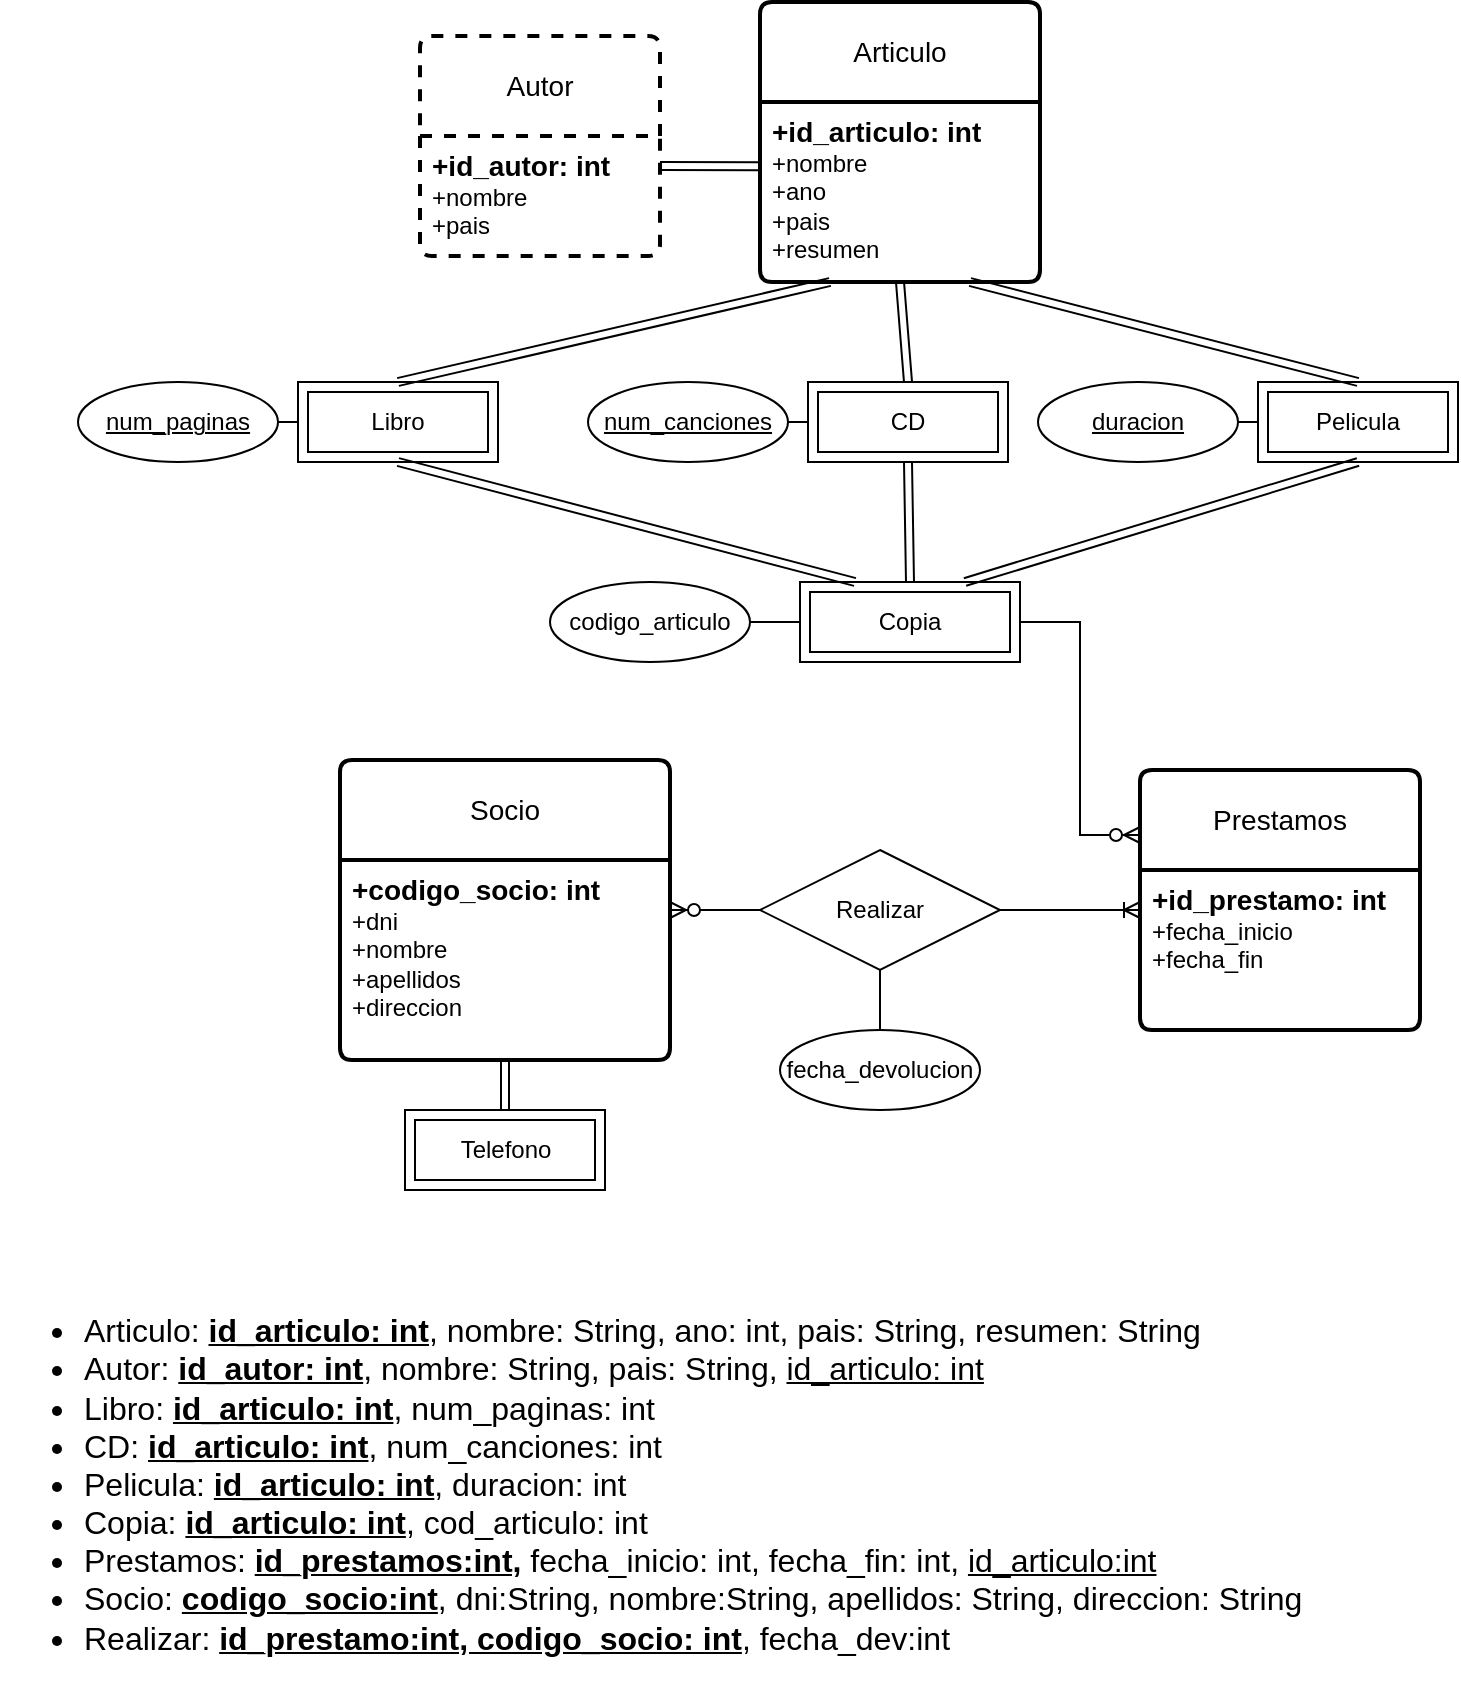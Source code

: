 <mxfile version="22.0.4" type="github">
  <diagram id="R2lEEEUBdFMjLlhIrx00" name="Page-1">
    <mxGraphModel dx="1500" dy="774" grid="1" gridSize="10" guides="1" tooltips="1" connect="1" arrows="1" fold="1" page="1" pageScale="1" pageWidth="850" pageHeight="1100" math="0" shadow="0" extFonts="Permanent Marker^https://fonts.googleapis.com/css?family=Permanent+Marker">
      <root>
        <mxCell id="0" />
        <mxCell id="1" parent="0" />
        <mxCell id="d5QlED9QIj9ZwtFVv4aS-1" value="Socio" style="swimlane;childLayout=stackLayout;horizontal=1;startSize=50;horizontalStack=0;rounded=1;fontSize=14;fontStyle=0;strokeWidth=2;resizeParent=0;resizeLast=1;shadow=0;dashed=0;align=center;arcSize=4;whiteSpace=wrap;html=1;" parent="1" vertex="1">
          <mxGeometry x="265" y="399" width="165" height="150" as="geometry" />
        </mxCell>
        <mxCell id="d5QlED9QIj9ZwtFVv4aS-2" value="&lt;font style=&quot;font-size: 14px;&quot;&gt;&lt;b&gt;+codigo_socio: int&lt;br&gt;&lt;/b&gt;&lt;/font&gt;+dni&lt;br&gt;+nombre&lt;br&gt;+apellidos&lt;br&gt;+direccion" style="align=left;strokeColor=none;fillColor=none;spacingLeft=4;fontSize=12;verticalAlign=top;resizable=0;rotatable=0;part=1;html=1;" parent="d5QlED9QIj9ZwtFVv4aS-1" vertex="1">
          <mxGeometry y="50" width="165" height="100" as="geometry" />
        </mxCell>
        <mxCell id="d5QlED9QIj9ZwtFVv4aS-11" value="Articulo" style="swimlane;childLayout=stackLayout;horizontal=1;startSize=50;horizontalStack=0;rounded=1;fontSize=14;fontStyle=0;strokeWidth=2;resizeParent=0;resizeLast=1;shadow=0;dashed=0;align=center;arcSize=4;whiteSpace=wrap;html=1;" parent="1" vertex="1">
          <mxGeometry x="475" y="20" width="140" height="140" as="geometry" />
        </mxCell>
        <mxCell id="d5QlED9QIj9ZwtFVv4aS-12" value="&lt;b&gt;&lt;font style=&quot;font-size: 14px;&quot;&gt;+id_articulo: int&lt;br&gt;&lt;/font&gt;&lt;/b&gt;+nombre&lt;br&gt;+ano&lt;br&gt;+pais&lt;br&gt;+resumen" style="align=left;strokeColor=none;fillColor=none;spacingLeft=4;fontSize=12;verticalAlign=top;resizable=0;rotatable=0;part=1;html=1;" parent="d5QlED9QIj9ZwtFVv4aS-11" vertex="1">
          <mxGeometry y="50" width="140" height="90" as="geometry" />
        </mxCell>
        <mxCell id="d5QlED9QIj9ZwtFVv4aS-13" value="Realizar" style="shape=rhombus;perimeter=rhombusPerimeter;whiteSpace=wrap;html=1;align=center;" parent="1" vertex="1">
          <mxGeometry x="475" y="444" width="120" height="60" as="geometry" />
        </mxCell>
        <mxCell id="d5QlED9QIj9ZwtFVv4aS-18" value="Telefono" style="shape=ext;margin=3;double=1;whiteSpace=wrap;html=1;align=center;" parent="1" vertex="1">
          <mxGeometry x="297.5" y="574" width="100" height="40" as="geometry" />
        </mxCell>
        <mxCell id="d5QlED9QIj9ZwtFVv4aS-20" value="" style="shape=link;html=1;rounded=0;exitX=0.5;exitY=0;exitDx=0;exitDy=0;entryX=0.5;entryY=1;entryDx=0;entryDy=0;" parent="1" source="d5QlED9QIj9ZwtFVv4aS-18" target="d5QlED9QIj9ZwtFVv4aS-2" edge="1">
          <mxGeometry width="100" relative="1" as="geometry">
            <mxPoint x="245" y="494" as="sourcePoint" />
            <mxPoint x="285" y="494" as="targetPoint" />
          </mxGeometry>
        </mxCell>
        <mxCell id="d5QlED9QIj9ZwtFVv4aS-21" value="Prestamos" style="swimlane;childLayout=stackLayout;horizontal=1;startSize=50;horizontalStack=0;rounded=1;fontSize=14;fontStyle=0;strokeWidth=2;resizeParent=0;resizeLast=1;shadow=0;dashed=0;align=center;arcSize=4;whiteSpace=wrap;html=1;" parent="1" vertex="1">
          <mxGeometry x="665" y="404" width="140" height="130" as="geometry" />
        </mxCell>
        <mxCell id="d5QlED9QIj9ZwtFVv4aS-22" value="&lt;b&gt;&lt;font style=&quot;font-size: 14px;&quot;&gt;+id_prestamo: int&lt;br&gt;&lt;/font&gt;&lt;/b&gt;+fecha_inicio&lt;br&gt;+fecha_fin" style="align=left;strokeColor=none;fillColor=none;spacingLeft=4;fontSize=12;verticalAlign=top;resizable=0;rotatable=0;part=1;html=1;" parent="d5QlED9QIj9ZwtFVv4aS-21" vertex="1">
          <mxGeometry y="50" width="140" height="80" as="geometry" />
        </mxCell>
        <mxCell id="d5QlED9QIj9ZwtFVv4aS-25" value="" style="edgeStyle=entityRelationEdgeStyle;fontSize=12;html=1;endArrow=ERoneToMany;rounded=0;exitX=1;exitY=0.5;exitDx=0;exitDy=0;entryX=0;entryY=0.25;entryDx=0;entryDy=0;" parent="1" source="d5QlED9QIj9ZwtFVv4aS-13" target="d5QlED9QIj9ZwtFVv4aS-22" edge="1">
          <mxGeometry width="100" height="100" relative="1" as="geometry">
            <mxPoint x="540.0" y="550" as="sourcePoint" />
            <mxPoint x="585.0" y="550" as="targetPoint" />
            <Array as="points">
              <mxPoint x="660" y="616" />
            </Array>
          </mxGeometry>
        </mxCell>
        <mxCell id="d5QlED9QIj9ZwtFVv4aS-29" value="" style="shape=link;html=1;rounded=0;exitX=1;exitY=0.25;exitDx=0;exitDy=0;entryX=-0.002;entryY=0.357;entryDx=0;entryDy=0;entryPerimeter=0;" parent="1" source="d5QlED9QIj9ZwtFVv4aS-33" target="d5QlED9QIj9ZwtFVv4aS-12" edge="1">
          <mxGeometry width="100" relative="1" as="geometry">
            <mxPoint x="405" y="60" as="sourcePoint" />
            <mxPoint x="465" y="60" as="targetPoint" />
          </mxGeometry>
        </mxCell>
        <mxCell id="d5QlED9QIj9ZwtFVv4aS-32" value="Autor" style="swimlane;childLayout=stackLayout;horizontal=1;startSize=50;horizontalStack=0;rounded=1;fontSize=14;fontStyle=0;strokeWidth=2;resizeParent=0;resizeLast=1;shadow=0;dashed=1;align=center;arcSize=4;whiteSpace=wrap;html=1;" parent="1" vertex="1">
          <mxGeometry x="305" y="37" width="120" height="110" as="geometry" />
        </mxCell>
        <mxCell id="d5QlED9QIj9ZwtFVv4aS-33" value="&lt;font style=&quot;font-size: 14px;&quot;&gt;&lt;b&gt;+id_autor: int&lt;br&gt;&lt;/b&gt;&lt;/font&gt;+nombre&lt;br&gt;+pais" style="align=left;strokeColor=none;fillColor=none;spacingLeft=4;fontSize=12;verticalAlign=top;resizable=0;rotatable=0;part=1;html=1;" parent="d5QlED9QIj9ZwtFVv4aS-32" vertex="1">
          <mxGeometry y="50" width="120" height="60" as="geometry" />
        </mxCell>
        <mxCell id="d5QlED9QIj9ZwtFVv4aS-38" value="Pelicula" style="shape=ext;margin=3;double=1;whiteSpace=wrap;html=1;align=center;" parent="1" vertex="1">
          <mxGeometry x="724" y="210" width="100" height="40" as="geometry" />
        </mxCell>
        <mxCell id="d5QlED9QIj9ZwtFVv4aS-39" value="CD" style="shape=ext;margin=3;double=1;whiteSpace=wrap;html=1;align=center;" parent="1" vertex="1">
          <mxGeometry x="499" y="210" width="100" height="40" as="geometry" />
        </mxCell>
        <mxCell id="d5QlED9QIj9ZwtFVv4aS-40" value="Libro" style="shape=ext;margin=3;double=1;whiteSpace=wrap;html=1;align=center;" parent="1" vertex="1">
          <mxGeometry x="244" y="210" width="100" height="40" as="geometry" />
        </mxCell>
        <mxCell id="d5QlED9QIj9ZwtFVv4aS-41" value="Copia" style="shape=ext;margin=3;double=1;whiteSpace=wrap;html=1;align=center;" parent="1" vertex="1">
          <mxGeometry x="495" y="310" width="110" height="40" as="geometry" />
        </mxCell>
        <mxCell id="d5QlED9QIj9ZwtFVv4aS-42" value="codigo_articulo" style="ellipse;whiteSpace=wrap;html=1;align=center;" parent="1" vertex="1">
          <mxGeometry x="370" y="310" width="100" height="40" as="geometry" />
        </mxCell>
        <mxCell id="d5QlED9QIj9ZwtFVv4aS-43" value="" style="endArrow=none;html=1;rounded=0;exitX=0;exitY=0.5;exitDx=0;exitDy=0;entryX=1;entryY=0.5;entryDx=0;entryDy=0;" parent="1" source="d5QlED9QIj9ZwtFVv4aS-41" target="d5QlED9QIj9ZwtFVv4aS-42" edge="1">
          <mxGeometry width="50" height="50" relative="1" as="geometry">
            <mxPoint x="300" y="360" as="sourcePoint" />
            <mxPoint x="460" y="300" as="targetPoint" />
          </mxGeometry>
        </mxCell>
        <mxCell id="d5QlED9QIj9ZwtFVv4aS-44" value="num_paginas" style="ellipse;whiteSpace=wrap;html=1;align=center;fontStyle=4;" parent="1" vertex="1">
          <mxGeometry x="134" y="210" width="100" height="40" as="geometry" />
        </mxCell>
        <mxCell id="d5QlED9QIj9ZwtFVv4aS-45" value="num_canciones" style="ellipse;whiteSpace=wrap;html=1;align=center;fontStyle=4;" parent="1" vertex="1">
          <mxGeometry x="389" y="210" width="100" height="40" as="geometry" />
        </mxCell>
        <mxCell id="d5QlED9QIj9ZwtFVv4aS-46" value="duracion" style="ellipse;whiteSpace=wrap;html=1;align=center;fontStyle=4;" parent="1" vertex="1">
          <mxGeometry x="614" y="210" width="100" height="40" as="geometry" />
        </mxCell>
        <mxCell id="d5QlED9QIj9ZwtFVv4aS-47" value="" style="endArrow=none;html=1;rounded=0;exitX=1;exitY=0.5;exitDx=0;exitDy=0;entryX=0;entryY=0.5;entryDx=0;entryDy=0;" parent="1" source="d5QlED9QIj9ZwtFVv4aS-44" target="d5QlED9QIj9ZwtFVv4aS-40" edge="1">
          <mxGeometry width="50" height="50" relative="1" as="geometry">
            <mxPoint x="384" y="370" as="sourcePoint" />
            <mxPoint x="434" y="320" as="targetPoint" />
          </mxGeometry>
        </mxCell>
        <mxCell id="d5QlED9QIj9ZwtFVv4aS-48" value="" style="endArrow=none;html=1;rounded=0;exitX=1;exitY=0.5;exitDx=0;exitDy=0;entryX=0;entryY=0.5;entryDx=0;entryDy=0;" parent="1" source="d5QlED9QIj9ZwtFVv4aS-45" target="d5QlED9QIj9ZwtFVv4aS-39" edge="1">
          <mxGeometry width="50" height="50" relative="1" as="geometry">
            <mxPoint x="244" y="240" as="sourcePoint" />
            <mxPoint x="254" y="240" as="targetPoint" />
          </mxGeometry>
        </mxCell>
        <mxCell id="d5QlED9QIj9ZwtFVv4aS-49" value="" style="endArrow=none;html=1;rounded=0;exitX=1;exitY=0.5;exitDx=0;exitDy=0;entryX=0;entryY=0.5;entryDx=0;entryDy=0;" parent="1" source="d5QlED9QIj9ZwtFVv4aS-46" target="d5QlED9QIj9ZwtFVv4aS-38" edge="1">
          <mxGeometry width="50" height="50" relative="1" as="geometry">
            <mxPoint x="254" y="250" as="sourcePoint" />
            <mxPoint x="264" y="250" as="targetPoint" />
          </mxGeometry>
        </mxCell>
        <mxCell id="d5QlED9QIj9ZwtFVv4aS-52" value="" style="shape=link;html=1;rounded=0;entryX=0.25;entryY=1;entryDx=0;entryDy=0;exitX=0.5;exitY=0;exitDx=0;exitDy=0;" parent="1" source="d5QlED9QIj9ZwtFVv4aS-40" target="d5QlED9QIj9ZwtFVv4aS-12" edge="1">
          <mxGeometry width="100" relative="1" as="geometry">
            <mxPoint x="360" y="180" as="sourcePoint" />
            <mxPoint x="460" y="180" as="targetPoint" />
          </mxGeometry>
        </mxCell>
        <mxCell id="d5QlED9QIj9ZwtFVv4aS-53" value="" style="shape=link;html=1;rounded=0;entryX=0.5;entryY=1;entryDx=0;entryDy=0;exitX=0.5;exitY=0;exitDx=0;exitDy=0;" parent="1" source="d5QlED9QIj9ZwtFVv4aS-39" target="d5QlED9QIj9ZwtFVv4aS-12" edge="1">
          <mxGeometry width="100" relative="1" as="geometry">
            <mxPoint x="320" y="220" as="sourcePoint" />
            <mxPoint x="520" y="170" as="targetPoint" />
          </mxGeometry>
        </mxCell>
        <mxCell id="d5QlED9QIj9ZwtFVv4aS-54" value="" style="shape=link;html=1;rounded=0;entryX=0.75;entryY=1;entryDx=0;entryDy=0;exitX=0.5;exitY=0;exitDx=0;exitDy=0;" parent="1" source="d5QlED9QIj9ZwtFVv4aS-38" target="d5QlED9QIj9ZwtFVv4aS-12" edge="1">
          <mxGeometry width="100" relative="1" as="geometry">
            <mxPoint x="330" y="230" as="sourcePoint" />
            <mxPoint x="530" y="180" as="targetPoint" />
          </mxGeometry>
        </mxCell>
        <mxCell id="d5QlED9QIj9ZwtFVv4aS-55" value="" style="shape=link;html=1;rounded=0;entryX=0.25;entryY=0;entryDx=0;entryDy=0;exitX=0.5;exitY=1;exitDx=0;exitDy=0;" parent="1" source="d5QlED9QIj9ZwtFVv4aS-40" target="d5QlED9QIj9ZwtFVv4aS-41" edge="1">
          <mxGeometry width="100" relative="1" as="geometry">
            <mxPoint x="305" y="310" as="sourcePoint" />
            <mxPoint x="521" y="260" as="targetPoint" />
          </mxGeometry>
        </mxCell>
        <mxCell id="d5QlED9QIj9ZwtFVv4aS-56" value="" style="shape=link;html=1;rounded=0;entryX=0.5;entryY=1;entryDx=0;entryDy=0;exitX=0.5;exitY=0;exitDx=0;exitDy=0;" parent="1" source="d5QlED9QIj9ZwtFVv4aS-41" target="d5QlED9QIj9ZwtFVv4aS-39" edge="1">
          <mxGeometry width="100" relative="1" as="geometry">
            <mxPoint x="560" y="310" as="sourcePoint" />
            <mxPoint x="556" y="260" as="targetPoint" />
          </mxGeometry>
        </mxCell>
        <mxCell id="d5QlED9QIj9ZwtFVv4aS-57" value="" style="shape=link;html=1;rounded=0;entryX=0.75;entryY=0;entryDx=0;entryDy=0;exitX=0.5;exitY=1;exitDx=0;exitDy=0;" parent="1" source="d5QlED9QIj9ZwtFVv4aS-38" target="d5QlED9QIj9ZwtFVv4aS-41" edge="1">
          <mxGeometry width="100" relative="1" as="geometry">
            <mxPoint x="785" y="310" as="sourcePoint" />
            <mxPoint x="591" y="260" as="targetPoint" />
          </mxGeometry>
        </mxCell>
        <mxCell id="d5QlED9QIj9ZwtFVv4aS-59" value="" style="edgeStyle=entityRelationEdgeStyle;fontSize=12;html=1;endArrow=ERzeroToMany;endFill=1;rounded=0;entryX=0;entryY=0.25;entryDx=0;entryDy=0;exitX=1;exitY=0.5;exitDx=0;exitDy=0;" parent="1" source="d5QlED9QIj9ZwtFVv4aS-41" target="d5QlED9QIj9ZwtFVv4aS-21" edge="1">
          <mxGeometry width="100" height="100" relative="1" as="geometry">
            <mxPoint x="666.5" y="340" as="sourcePoint" />
            <mxPoint x="661.5" y="404" as="targetPoint" />
            <Array as="points">
              <mxPoint x="656.5" y="390" />
              <mxPoint x="706.5" y="360" />
              <mxPoint x="716.5" y="350" />
              <mxPoint x="656.5" y="360" />
              <mxPoint x="626.5" y="390" />
              <mxPoint x="716.5" y="372" />
              <mxPoint x="726.5" y="372" />
              <mxPoint x="646.5" y="380" />
            </Array>
          </mxGeometry>
        </mxCell>
        <mxCell id="Z4lXT6gFdv_cs0kAfa1E-1" value="&lt;ul style=&quot;font-size: 16px;&quot;&gt;&lt;li style=&quot;border-color: var(--border-color);&quot;&gt;&lt;span style=&quot;background-color: initial;&quot;&gt;Articulo: &lt;/span&gt;&lt;u style=&quot;background-color: initial; font-weight: bold;&quot;&gt;id_articulo: int&lt;/u&gt;&lt;span style=&quot;background-color: initial;&quot;&gt;, nombre: String, ano: int, pais: String, resumen: String&lt;/span&gt;&lt;br&gt;&lt;/li&gt;&lt;li style=&quot;border-color: var(--border-color);&quot;&gt;Autor:&amp;nbsp;&lt;u style=&quot;border-color: var(--border-color); font-weight: bold;&quot;&gt;id_autor: int&lt;/u&gt;, nombre: String, pais: String,&amp;nbsp;&lt;u style=&quot;border-color: var(--border-color);&quot;&gt;id_articulo: int&lt;/u&gt;&lt;/li&gt;&lt;li&gt;Libro:&amp;nbsp;&lt;u style=&quot;border-color: var(--border-color); background-color: initial; font-weight: bold;&quot;&gt;id_articulo: int&lt;/u&gt;, num_paginas: int&lt;/li&gt;&lt;li&gt;CD:&amp;nbsp;&lt;u style=&quot;border-color: var(--border-color); background-color: initial; font-weight: bold;&quot;&gt;id_articulo: int&lt;/u&gt;, num_canciones: int&lt;/li&gt;&lt;li&gt;Pelicula:&amp;nbsp;&lt;u style=&quot;border-color: var(--border-color); background-color: initial; font-weight: bold;&quot;&gt;id_articulo: int&lt;/u&gt;, duracion: int&lt;/li&gt;&lt;li&gt;Copia:&amp;nbsp;&lt;u style=&quot;border-color: var(--border-color); background-color: initial; font-weight: bold;&quot;&gt;id_articulo: int&lt;/u&gt;, cod_articulo: int&lt;/li&gt;&lt;li&gt;Prestamos: &lt;u style=&quot;font-weight: bold;&quot;&gt;id_prestamos:int,&lt;/u&gt;&amp;nbsp;fecha_inicio: int, fecha_fin: int, &lt;u&gt;id_articulo:int&lt;/u&gt;&lt;/li&gt;&lt;li&gt;Socio: &lt;b&gt;&lt;u&gt;codigo_socio:int&lt;/u&gt;&lt;/b&gt;, dni:String, nombre:String, apellidos: String, direccion: String&lt;/li&gt;&lt;li&gt;Realizar:&amp;nbsp;&lt;u style=&quot;border-color: var(--border-color); font-weight: bold;&quot;&gt;id_prestamo:int, codigo_socio: int&lt;/u&gt;, fecha_dev:int&lt;/li&gt;&lt;/ul&gt;" style="text;strokeColor=none;fillColor=none;html=1;whiteSpace=wrap;verticalAlign=middle;overflow=hidden;" vertex="1" parent="1">
          <mxGeometry x="95" y="651" width="705" height="220" as="geometry" />
        </mxCell>
        <mxCell id="Z4lXT6gFdv_cs0kAfa1E-2" value="" style="edgeStyle=entityRelationEdgeStyle;fontSize=12;html=1;endArrow=ERzeroToMany;endFill=1;rounded=0;entryX=1;entryY=0.25;entryDx=0;entryDy=0;exitX=0;exitY=0.5;exitDx=0;exitDy=0;" edge="1" parent="1" source="d5QlED9QIj9ZwtFVv4aS-13" target="d5QlED9QIj9ZwtFVv4aS-2">
          <mxGeometry width="100" height="100" relative="1" as="geometry">
            <mxPoint x="440" y="650" as="sourcePoint" />
            <mxPoint x="540" y="550" as="targetPoint" />
          </mxGeometry>
        </mxCell>
        <mxCell id="Z4lXT6gFdv_cs0kAfa1E-3" value="fecha_devolucion" style="ellipse;whiteSpace=wrap;html=1;align=center;" vertex="1" parent="1">
          <mxGeometry x="485" y="534" width="100" height="40" as="geometry" />
        </mxCell>
        <mxCell id="Z4lXT6gFdv_cs0kAfa1E-5" value="" style="endArrow=none;html=1;rounded=0;exitX=0.5;exitY=0;exitDx=0;exitDy=0;entryX=0.5;entryY=1;entryDx=0;entryDy=0;" edge="1" parent="1" source="Z4lXT6gFdv_cs0kAfa1E-3" target="d5QlED9QIj9ZwtFVv4aS-13">
          <mxGeometry relative="1" as="geometry">
            <mxPoint x="220" y="410" as="sourcePoint" />
            <mxPoint x="380" y="410" as="targetPoint" />
          </mxGeometry>
        </mxCell>
      </root>
    </mxGraphModel>
  </diagram>
</mxfile>
